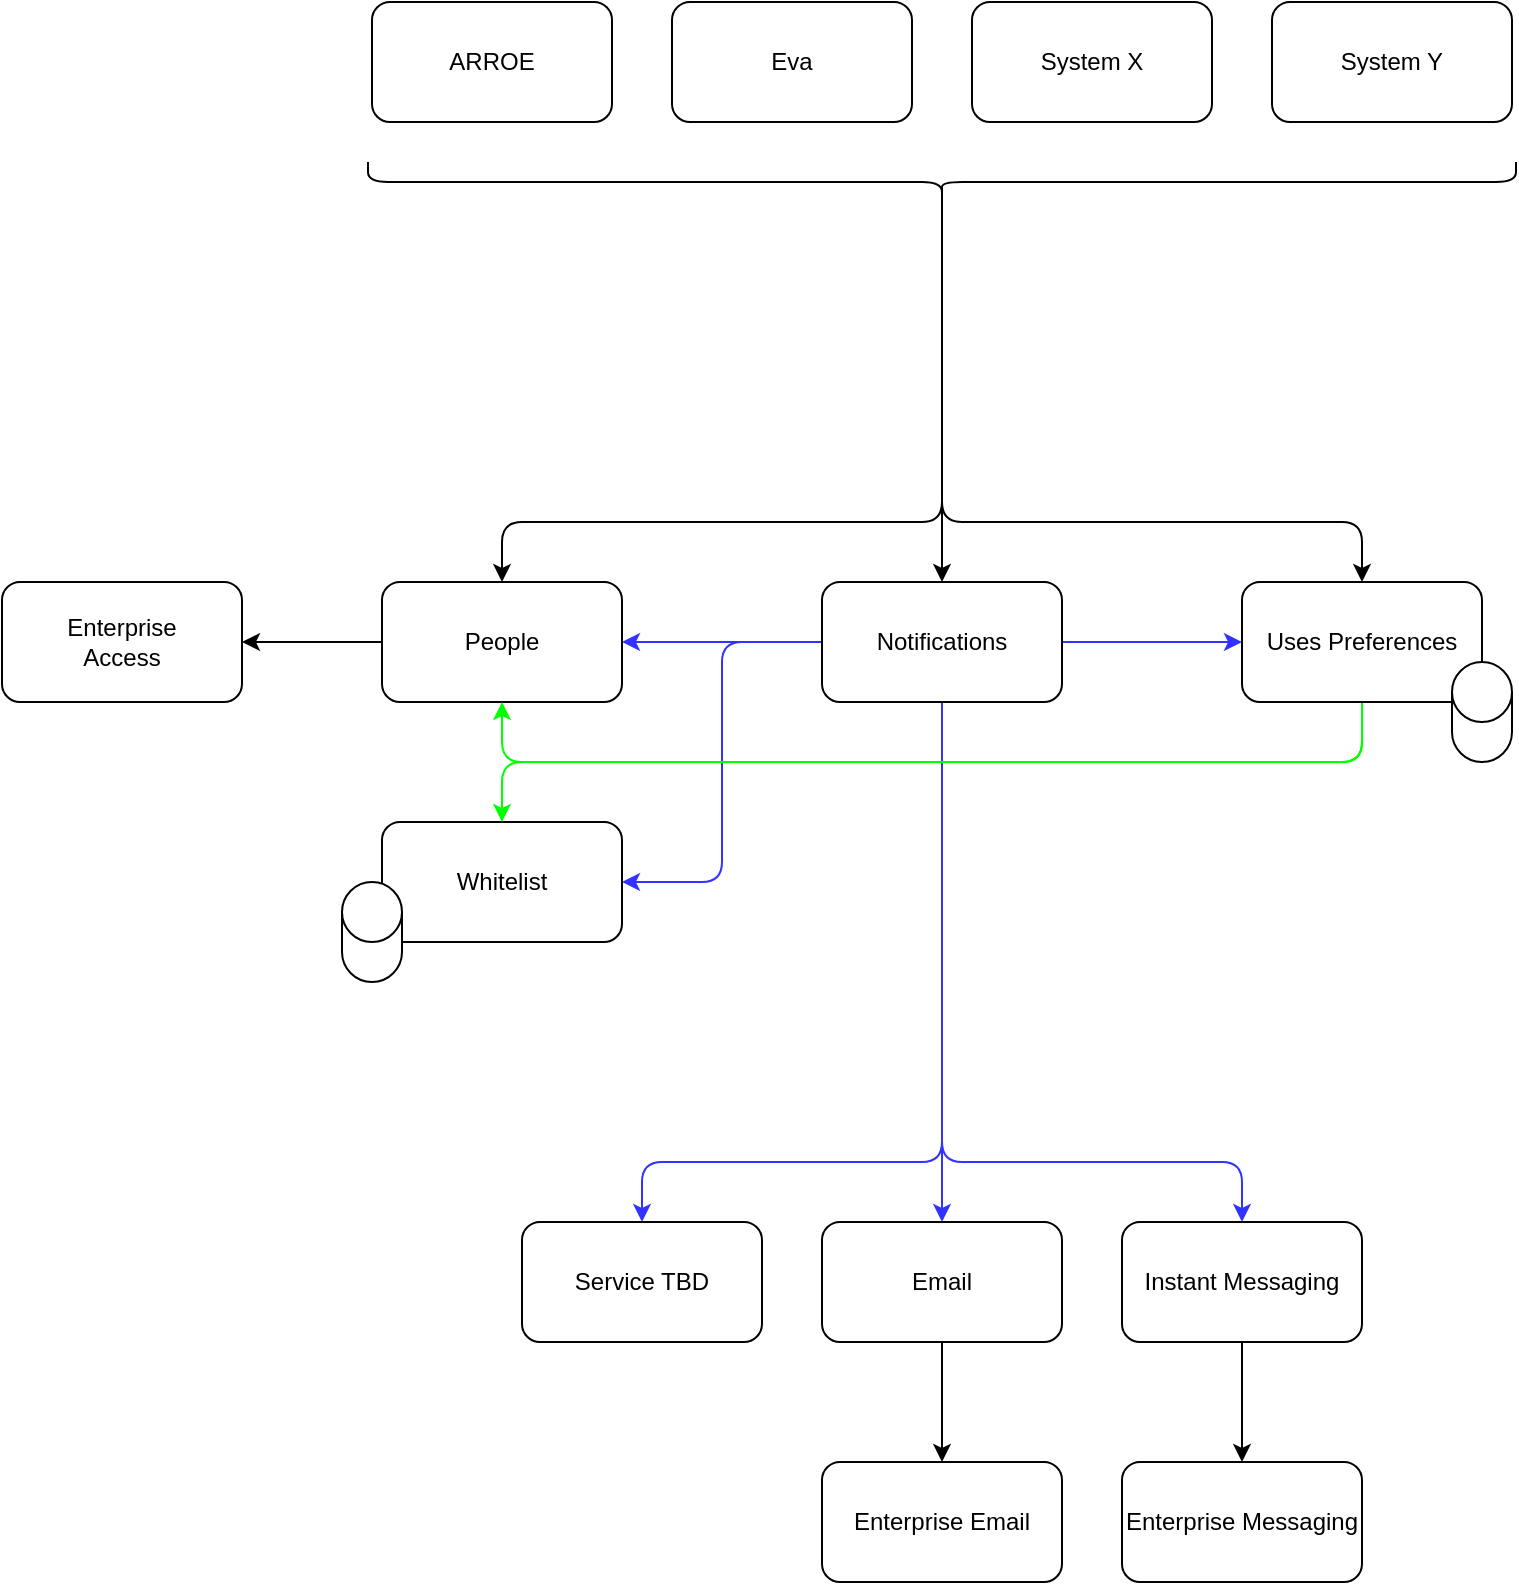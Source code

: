 <mxfile version="14.5.6" type="github">
  <diagram id="7TFISGoP-r5MW8f5PFLz" name="High Level">
    <mxGraphModel dx="2336" dy="1237" grid="1" gridSize="10" guides="1" tooltips="1" connect="1" arrows="1" fold="1" page="1" pageScale="1" pageWidth="1100" pageHeight="850" math="0" shadow="0">
      <root>
        <mxCell id="0" />
        <mxCell id="1" parent="0" />
        <mxCell id="EPUM04CZey8b2Z0VJkCL-7" style="edgeStyle=orthogonalEdgeStyle;rounded=0;orthogonalLoop=1;jettySize=auto;html=1;exitX=0;exitY=0.5;exitDx=0;exitDy=0;entryX=1;entryY=0.5;entryDx=0;entryDy=0;strokeColor=#3333FF;" parent="1" source="EPUM04CZey8b2Z0VJkCL-1" target="EPUM04CZey8b2Z0VJkCL-3" edge="1">
          <mxGeometry relative="1" as="geometry" />
        </mxCell>
        <mxCell id="EPUM04CZey8b2Z0VJkCL-9" style="edgeStyle=orthogonalEdgeStyle;rounded=0;orthogonalLoop=1;jettySize=auto;html=1;exitX=0.5;exitY=1;exitDx=0;exitDy=0;entryX=0.5;entryY=0;entryDx=0;entryDy=0;strokeColor=#3333FF;" parent="1" source="EPUM04CZey8b2Z0VJkCL-1" target="EPUM04CZey8b2Z0VJkCL-2" edge="1">
          <mxGeometry relative="1" as="geometry" />
        </mxCell>
        <mxCell id="EPUM04CZey8b2Z0VJkCL-10" style="edgeStyle=orthogonalEdgeStyle;rounded=0;orthogonalLoop=1;jettySize=auto;html=1;exitX=1;exitY=0.5;exitDx=0;exitDy=0;entryX=0;entryY=0.5;entryDx=0;entryDy=0;strokeColor=#3333FF;" parent="1" source="EPUM04CZey8b2Z0VJkCL-1" target="EPUM04CZey8b2Z0VJkCL-6" edge="1">
          <mxGeometry relative="1" as="geometry" />
        </mxCell>
        <mxCell id="EPUM04CZey8b2Z0VJkCL-11" style="edgeStyle=orthogonalEdgeStyle;rounded=1;orthogonalLoop=1;jettySize=auto;html=1;exitX=0;exitY=0.5;exitDx=0;exitDy=0;entryX=1;entryY=0.5;entryDx=0;entryDy=0;strokeColor=#3333FF;" parent="1" source="EPUM04CZey8b2Z0VJkCL-1" target="EPUM04CZey8b2Z0VJkCL-4" edge="1">
          <mxGeometry relative="1" as="geometry" />
        </mxCell>
        <mxCell id="EMbwPZ_yD_VB_cN7iJk5-2" style="edgeStyle=orthogonalEdgeStyle;rounded=1;orthogonalLoop=1;jettySize=auto;html=1;exitX=0.5;exitY=1;exitDx=0;exitDy=0;entryX=0.5;entryY=0;entryDx=0;entryDy=0;strokeColor=#3333FF;" parent="1" source="EPUM04CZey8b2Z0VJkCL-1" target="EMbwPZ_yD_VB_cN7iJk5-1" edge="1">
          <mxGeometry relative="1" as="geometry">
            <Array as="points">
              <mxPoint x="510" y="600" />
              <mxPoint x="660" y="600" />
            </Array>
          </mxGeometry>
        </mxCell>
        <mxCell id="yR-BL-5u0vqjQkSPqJqs-4" style="edgeStyle=orthogonalEdgeStyle;rounded=1;orthogonalLoop=1;jettySize=auto;html=1;exitX=0.5;exitY=1;exitDx=0;exitDy=0;strokeColor=#3333FF;" parent="1" source="EPUM04CZey8b2Z0VJkCL-1" target="yR-BL-5u0vqjQkSPqJqs-3" edge="1">
          <mxGeometry relative="1" as="geometry">
            <Array as="points">
              <mxPoint x="510" y="600" />
              <mxPoint x="360" y="600" />
            </Array>
          </mxGeometry>
        </mxCell>
        <mxCell id="EPUM04CZey8b2Z0VJkCL-1" value="Notifications" style="rounded=1;whiteSpace=wrap;html=1;" parent="1" vertex="1">
          <mxGeometry x="450" y="310" width="120" height="60" as="geometry" />
        </mxCell>
        <mxCell id="EPUM04CZey8b2Z0VJkCL-15" style="edgeStyle=orthogonalEdgeStyle;rounded=0;orthogonalLoop=1;jettySize=auto;html=1;exitX=0.5;exitY=1;exitDx=0;exitDy=0;entryX=0.5;entryY=0;entryDx=0;entryDy=0;" parent="1" source="EPUM04CZey8b2Z0VJkCL-2" target="EPUM04CZey8b2Z0VJkCL-14" edge="1">
          <mxGeometry relative="1" as="geometry" />
        </mxCell>
        <mxCell id="EPUM04CZey8b2Z0VJkCL-2" value="Email" style="rounded=1;whiteSpace=wrap;html=1;" parent="1" vertex="1">
          <mxGeometry x="450" y="630" width="120" height="60" as="geometry" />
        </mxCell>
        <mxCell id="EPUM04CZey8b2Z0VJkCL-8" style="edgeStyle=orthogonalEdgeStyle;rounded=0;orthogonalLoop=1;jettySize=auto;html=1;exitX=0;exitY=0.5;exitDx=0;exitDy=0;entryX=1;entryY=0.5;entryDx=0;entryDy=0;" parent="1" source="EPUM04CZey8b2Z0VJkCL-3" target="EPUM04CZey8b2Z0VJkCL-5" edge="1">
          <mxGeometry relative="1" as="geometry" />
        </mxCell>
        <mxCell id="EPUM04CZey8b2Z0VJkCL-3" value="People" style="rounded=1;whiteSpace=wrap;html=1;" parent="1" vertex="1">
          <mxGeometry x="230" y="310" width="120" height="60" as="geometry" />
        </mxCell>
        <mxCell id="EPUM04CZey8b2Z0VJkCL-4" value="Whitelist" style="rounded=1;whiteSpace=wrap;html=1;" parent="1" vertex="1">
          <mxGeometry x="230" y="430" width="120" height="60" as="geometry" />
        </mxCell>
        <mxCell id="EPUM04CZey8b2Z0VJkCL-5" value="Enterprise&lt;br&gt;Access" style="rounded=1;whiteSpace=wrap;html=1;" parent="1" vertex="1">
          <mxGeometry x="40" y="310" width="120" height="60" as="geometry" />
        </mxCell>
        <mxCell id="xY6yAEB0nwnU98JS-dK7-1" style="edgeStyle=orthogonalEdgeStyle;rounded=1;orthogonalLoop=1;jettySize=auto;html=1;exitX=0.5;exitY=1;exitDx=0;exitDy=0;entryX=0.5;entryY=1;entryDx=0;entryDy=0;strokeColor=#00FF00;" edge="1" parent="1" source="EPUM04CZey8b2Z0VJkCL-6" target="EPUM04CZey8b2Z0VJkCL-3">
          <mxGeometry relative="1" as="geometry">
            <Array as="points">
              <mxPoint x="720" y="400" />
              <mxPoint x="290" y="400" />
            </Array>
          </mxGeometry>
        </mxCell>
        <mxCell id="xY6yAEB0nwnU98JS-dK7-4" style="edgeStyle=orthogonalEdgeStyle;rounded=1;orthogonalLoop=1;jettySize=auto;html=1;exitX=0.5;exitY=1;exitDx=0;exitDy=0;entryX=0.5;entryY=0;entryDx=0;entryDy=0;strokeColor=#00FF00;" edge="1" parent="1" source="EPUM04CZey8b2Z0VJkCL-6" target="EPUM04CZey8b2Z0VJkCL-4">
          <mxGeometry relative="1" as="geometry" />
        </mxCell>
        <mxCell id="EPUM04CZey8b2Z0VJkCL-6" value="Uses Preferences" style="rounded=1;whiteSpace=wrap;html=1;" parent="1" vertex="1">
          <mxGeometry x="660" y="310" width="120" height="60" as="geometry" />
        </mxCell>
        <mxCell id="EPUM04CZey8b2Z0VJkCL-12" value="Eva" style="rounded=1;whiteSpace=wrap;html=1;" parent="1" vertex="1">
          <mxGeometry x="375" y="20" width="120" height="60" as="geometry" />
        </mxCell>
        <mxCell id="EPUM04CZey8b2Z0VJkCL-14" value="Enterprise Email" style="rounded=1;whiteSpace=wrap;html=1;" parent="1" vertex="1">
          <mxGeometry x="450" y="750" width="120" height="60" as="geometry" />
        </mxCell>
        <mxCell id="EPUM04CZey8b2Z0VJkCL-18" value="ARROE" style="rounded=1;whiteSpace=wrap;html=1;" parent="1" vertex="1">
          <mxGeometry x="225" y="20" width="120" height="60" as="geometry" />
        </mxCell>
        <mxCell id="EPUM04CZey8b2Z0VJkCL-19" value="System X" style="rounded=1;whiteSpace=wrap;html=1;" parent="1" vertex="1">
          <mxGeometry x="525" y="20" width="120" height="60" as="geometry" />
        </mxCell>
        <mxCell id="EPUM04CZey8b2Z0VJkCL-20" value="System Y" style="rounded=1;whiteSpace=wrap;html=1;" parent="1" vertex="1">
          <mxGeometry x="675" y="20" width="120" height="60" as="geometry" />
        </mxCell>
        <mxCell id="EPUM04CZey8b2Z0VJkCL-22" style="edgeStyle=orthogonalEdgeStyle;rounded=0;orthogonalLoop=1;jettySize=auto;html=1;exitX=0.1;exitY=0.5;exitDx=0;exitDy=0;exitPerimeter=0;entryX=0.5;entryY=0;entryDx=0;entryDy=0;" parent="1" source="EPUM04CZey8b2Z0VJkCL-21" target="EPUM04CZey8b2Z0VJkCL-1" edge="1">
          <mxGeometry relative="1" as="geometry" />
        </mxCell>
        <mxCell id="EPUM04CZey8b2Z0VJkCL-23" style="edgeStyle=orthogonalEdgeStyle;rounded=1;orthogonalLoop=1;jettySize=auto;html=1;entryX=0.5;entryY=0;entryDx=0;entryDy=0;exitX=0.1;exitY=0.5;exitDx=0;exitDy=0;exitPerimeter=0;" parent="1" source="EPUM04CZey8b2Z0VJkCL-21" target="EPUM04CZey8b2Z0VJkCL-6" edge="1">
          <mxGeometry relative="1" as="geometry">
            <mxPoint x="320" y="280" as="sourcePoint" />
            <Array as="points">
              <mxPoint x="510" y="280" />
              <mxPoint x="720" y="280" />
            </Array>
          </mxGeometry>
        </mxCell>
        <mxCell id="EPUM04CZey8b2Z0VJkCL-24" style="edgeStyle=orthogonalEdgeStyle;rounded=1;orthogonalLoop=1;jettySize=auto;html=1;exitX=0.1;exitY=0.5;exitDx=0;exitDy=0;exitPerimeter=0;" parent="1" source="EPUM04CZey8b2Z0VJkCL-21" target="EPUM04CZey8b2Z0VJkCL-3" edge="1">
          <mxGeometry relative="1" as="geometry">
            <Array as="points">
              <mxPoint x="510" y="280" />
              <mxPoint x="290" y="280" />
            </Array>
          </mxGeometry>
        </mxCell>
        <mxCell id="EPUM04CZey8b2Z0VJkCL-21" value="" style="shape=curlyBracket;whiteSpace=wrap;html=1;rounded=1;rotation=-180;direction=south;" parent="1" vertex="1">
          <mxGeometry x="223" y="100" width="574" height="20" as="geometry" />
        </mxCell>
        <mxCell id="yR-BL-5u0vqjQkSPqJqs-2" style="edgeStyle=orthogonalEdgeStyle;rounded=0;orthogonalLoop=1;jettySize=auto;html=1;exitX=0.5;exitY=1;exitDx=0;exitDy=0;entryX=0.5;entryY=0;entryDx=0;entryDy=0;" parent="1" source="EMbwPZ_yD_VB_cN7iJk5-1" target="yR-BL-5u0vqjQkSPqJqs-1" edge="1">
          <mxGeometry relative="1" as="geometry" />
        </mxCell>
        <mxCell id="EMbwPZ_yD_VB_cN7iJk5-1" value="Instant Messaging" style="rounded=1;whiteSpace=wrap;html=1;" parent="1" vertex="1">
          <mxGeometry x="600" y="630" width="120" height="60" as="geometry" />
        </mxCell>
        <mxCell id="yR-BL-5u0vqjQkSPqJqs-1" value="Enterprise Messaging" style="rounded=1;whiteSpace=wrap;html=1;" parent="1" vertex="1">
          <mxGeometry x="600" y="750" width="120" height="60" as="geometry" />
        </mxCell>
        <mxCell id="yR-BL-5u0vqjQkSPqJqs-3" value="Service TBD" style="rounded=1;whiteSpace=wrap;html=1;" parent="1" vertex="1">
          <mxGeometry x="300" y="630" width="120" height="60" as="geometry" />
        </mxCell>
        <mxCell id="yR-BL-5u0vqjQkSPqJqs-5" value="" style="shape=cylinder3;whiteSpace=wrap;html=1;boundedLbl=1;backgroundOutline=1;size=15;" parent="1" vertex="1">
          <mxGeometry x="210" y="460" width="30" height="50" as="geometry" />
        </mxCell>
        <mxCell id="yR-BL-5u0vqjQkSPqJqs-6" value="" style="shape=cylinder3;whiteSpace=wrap;html=1;boundedLbl=1;backgroundOutline=1;size=15;" parent="1" vertex="1">
          <mxGeometry x="765" y="350" width="30" height="50" as="geometry" />
        </mxCell>
      </root>
    </mxGraphModel>
  </diagram>
</mxfile>
